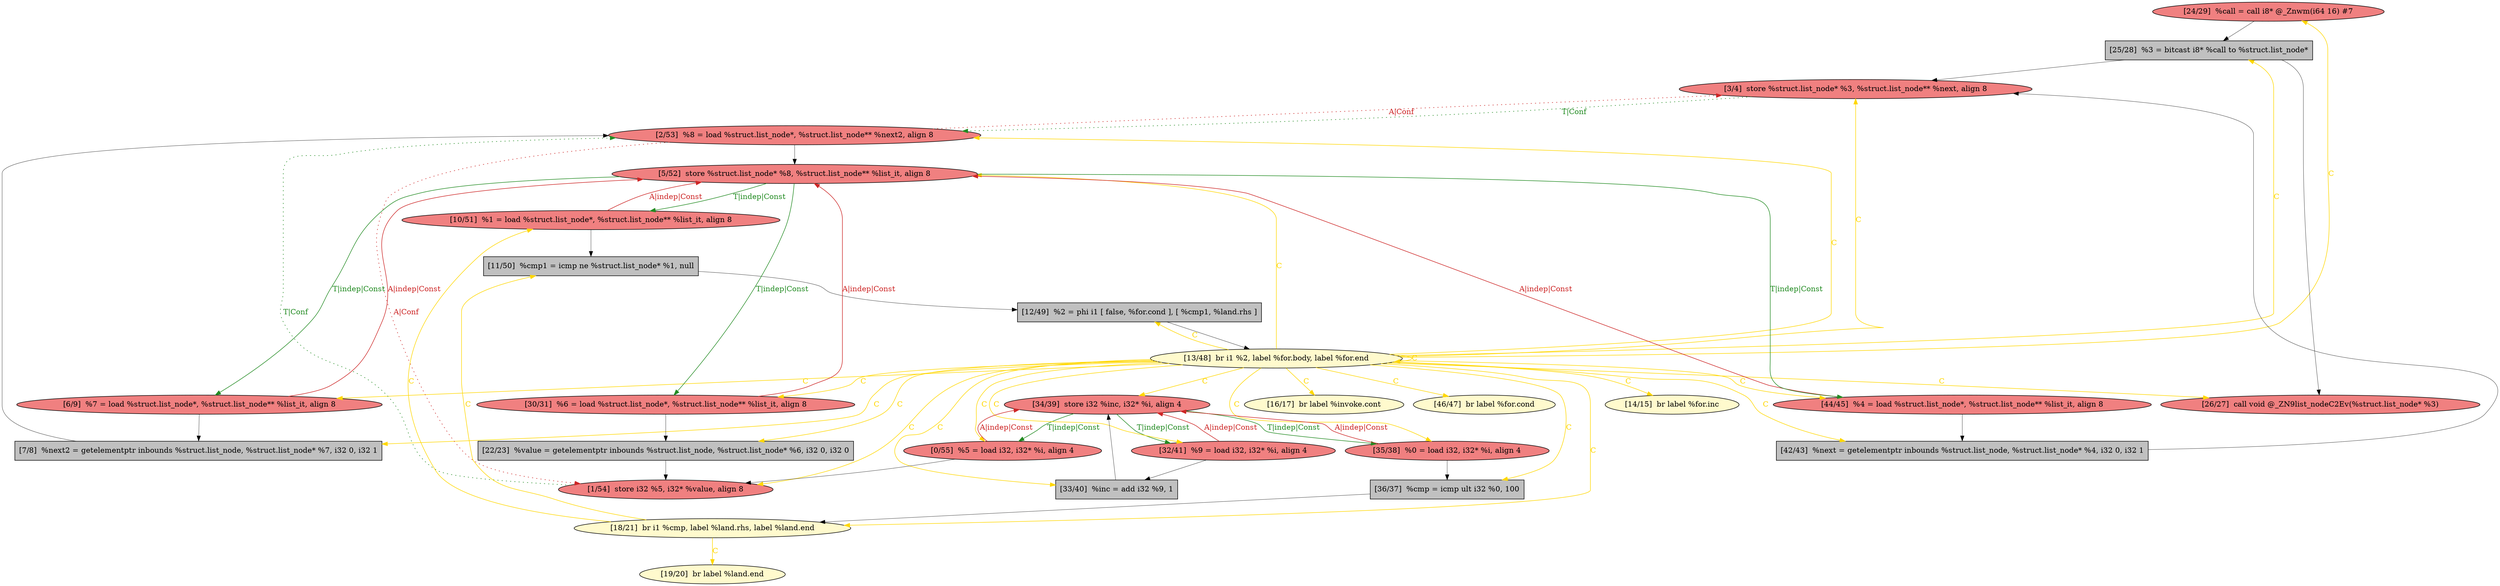 
digraph G {


node402 [fillcolor=lightcoral,label="[24/29]  %call = call i8* @_Znwm(i64 16) #7",shape=ellipse,style=filled ]
node401 [fillcolor=lightcoral,label="[34/39]  store i32 %inc, i32* %i, align 4",shape=ellipse,style=filled ]
node400 [fillcolor=lemonchiffon,label="[13/48]  br i1 %2, label %for.body, label %for.end",shape=ellipse,style=filled ]
node399 [fillcolor=grey,label="[25/28]  %3 = bitcast i8* %call to %struct.list_node*",shape=rectangle,style=filled ]
node397 [fillcolor=grey,label="[36/37]  %cmp = icmp ult i32 %0, 100",shape=rectangle,style=filled ]
node395 [fillcolor=lemonchiffon,label="[19/20]  br label %land.end",shape=ellipse,style=filled ]
node394 [fillcolor=grey,label="[11/50]  %cmp1 = icmp ne %struct.list_node* %1, null",shape=rectangle,style=filled ]
node396 [fillcolor=lightcoral,label="[35/38]  %0 = load i32, i32* %i, align 4",shape=ellipse,style=filled ]
node393 [fillcolor=lightcoral,label="[30/31]  %6 = load %struct.list_node*, %struct.list_node** %list_it, align 8",shape=ellipse,style=filled ]
node381 [fillcolor=lemonchiffon,label="[16/17]  br label %invoke.cont",shape=ellipse,style=filled ]
node392 [fillcolor=lemonchiffon,label="[46/47]  br label %for.cond",shape=ellipse,style=filled ]
node379 [fillcolor=grey,label="[42/43]  %next = getelementptr inbounds %struct.list_node, %struct.list_node* %4, i32 0, i32 1",shape=rectangle,style=filled ]
node386 [fillcolor=lightcoral,label="[6/9]  %7 = load %struct.list_node*, %struct.list_node** %list_it, align 8",shape=ellipse,style=filled ]
node398 [fillcolor=grey,label="[12/49]  %2 = phi i1 [ false, %for.cond ], [ %cmp1, %land.rhs ]",shape=rectangle,style=filled ]
node380 [fillcolor=lightcoral,label="[10/51]  %1 = load %struct.list_node*, %struct.list_node** %list_it, align 8",shape=ellipse,style=filled ]
node383 [fillcolor=lemonchiffon,label="[14/15]  br label %for.inc",shape=ellipse,style=filled ]
node378 [fillcolor=lightcoral,label="[32/41]  %9 = load i32, i32* %i, align 4",shape=ellipse,style=filled ]
node377 [fillcolor=lightcoral,label="[3/4]  store %struct.list_node* %3, %struct.list_node** %next, align 8",shape=ellipse,style=filled ]
node385 [fillcolor=lightcoral,label="[44/45]  %4 = load %struct.list_node*, %struct.list_node** %list_it, align 8",shape=ellipse,style=filled ]
node389 [fillcolor=grey,label="[7/8]  %next2 = getelementptr inbounds %struct.list_node, %struct.list_node* %7, i32 0, i32 1",shape=rectangle,style=filled ]
node387 [fillcolor=lightcoral,label="[1/54]  store i32 %5, i32* %value, align 8",shape=ellipse,style=filled ]
node403 [fillcolor=grey,label="[22/23]  %value = getelementptr inbounds %struct.list_node, %struct.list_node* %6, i32 0, i32 0",shape=rectangle,style=filled ]
node391 [fillcolor=lightcoral,label="[2/53]  %8 = load %struct.list_node*, %struct.list_node** %next2, align 8",shape=ellipse,style=filled ]
node384 [fillcolor=lightcoral,label="[26/27]  call void @_ZN9list_nodeC2Ev(%struct.list_node* %3)",shape=ellipse,style=filled ]
node388 [fillcolor=grey,label="[33/40]  %inc = add i32 %9, 1",shape=rectangle,style=filled ]
node376 [fillcolor=lightcoral,label="[0/55]  %5 = load i32, i32* %i, align 4",shape=ellipse,style=filled ]
node382 [fillcolor=lemonchiffon,label="[18/21]  br i1 %cmp, label %land.rhs, label %land.end",shape=ellipse,style=filled ]
node390 [fillcolor=lightcoral,label="[5/52]  store %struct.list_node* %8, %struct.list_node** %list_it, align 8",shape=ellipse,style=filled ]

node387->node391 [style=dotted,color=forestgreen,label="T|Conf",penwidth=1.0,fontcolor=forestgreen ]
node391->node387 [style=dotted,color=firebrick3,label="A|Conf",penwidth=1.0,fontcolor=firebrick3 ]
node398->node400 [style=solid,color=black,label="",penwidth=0.5,fontcolor=black ]
node379->node377 [style=solid,color=black,label="",penwidth=0.5,fontcolor=black ]
node400->node398 [style=solid,color=gold,label="C",penwidth=1.0,fontcolor=gold ]
node391->node377 [style=dotted,color=firebrick3,label="A|Conf",penwidth=1.0,fontcolor=firebrick3 ]
node386->node390 [style=solid,color=firebrick3,label="A|indep|Const",penwidth=1.0,fontcolor=firebrick3 ]
node390->node386 [style=solid,color=forestgreen,label="T|indep|Const",penwidth=1.0,fontcolor=forestgreen ]
node396->node397 [style=solid,color=black,label="",penwidth=0.5,fontcolor=black ]
node390->node385 [style=solid,color=forestgreen,label="T|indep|Const",penwidth=1.0,fontcolor=forestgreen ]
node402->node399 [style=solid,color=black,label="",penwidth=0.5,fontcolor=black ]
node380->node394 [style=solid,color=black,label="",penwidth=0.5,fontcolor=black ]
node385->node379 [style=solid,color=black,label="",penwidth=0.5,fontcolor=black ]
node393->node390 [style=solid,color=firebrick3,label="A|indep|Const",penwidth=1.0,fontcolor=firebrick3 ]
node376->node387 [style=solid,color=black,label="",penwidth=0.5,fontcolor=black ]
node400->node385 [style=solid,color=gold,label="C",penwidth=1.0,fontcolor=gold ]
node401->node376 [style=solid,color=forestgreen,label="T|indep|Const",penwidth=1.0,fontcolor=forestgreen ]
node385->node390 [style=solid,color=firebrick3,label="A|indep|Const",penwidth=1.0,fontcolor=firebrick3 ]
node400->node383 [style=solid,color=gold,label="C",penwidth=1.0,fontcolor=gold ]
node400->node381 [style=solid,color=gold,label="C",penwidth=1.0,fontcolor=gold ]
node400->node390 [style=solid,color=gold,label="C",penwidth=1.0,fontcolor=gold ]
node389->node391 [style=solid,color=black,label="",penwidth=0.5,fontcolor=black ]
node400->node402 [style=solid,color=gold,label="C",penwidth=1.0,fontcolor=gold ]
node400->node392 [style=solid,color=gold,label="C",penwidth=1.0,fontcolor=gold ]
node382->node380 [style=solid,color=gold,label="C",penwidth=1.0,fontcolor=gold ]
node400->node382 [style=solid,color=gold,label="C",penwidth=1.0,fontcolor=gold ]
node376->node401 [style=solid,color=firebrick3,label="A|indep|Const",penwidth=1.0,fontcolor=firebrick3 ]
node400->node401 [style=solid,color=gold,label="C",penwidth=1.0,fontcolor=gold ]
node382->node394 [style=solid,color=gold,label="C",penwidth=1.0,fontcolor=gold ]
node382->node395 [style=solid,color=gold,label="C",penwidth=1.0,fontcolor=gold ]
node380->node390 [style=solid,color=firebrick3,label="A|indep|Const",penwidth=1.0,fontcolor=firebrick3 ]
node390->node380 [style=solid,color=forestgreen,label="T|indep|Const",penwidth=1.0,fontcolor=forestgreen ]
node400->node379 [style=solid,color=gold,label="C",penwidth=1.0,fontcolor=gold ]
node400->node396 [style=solid,color=gold,label="C",penwidth=1.0,fontcolor=gold ]
node400->node377 [style=solid,color=gold,label="C",penwidth=1.0,fontcolor=gold ]
node400->node397 [style=solid,color=gold,label="C",penwidth=1.0,fontcolor=gold ]
node400->node389 [style=solid,color=gold,label="C",penwidth=1.0,fontcolor=gold ]
node403->node387 [style=solid,color=black,label="",penwidth=0.5,fontcolor=black ]
node400->node399 [style=solid,color=gold,label="C",penwidth=1.0,fontcolor=gold ]
node400->node403 [style=solid,color=gold,label="C",penwidth=1.0,fontcolor=gold ]
node378->node401 [style=solid,color=firebrick3,label="A|indep|Const",penwidth=1.0,fontcolor=firebrick3 ]
node393->node403 [style=solid,color=black,label="",penwidth=0.5,fontcolor=black ]
node400->node376 [style=solid,color=gold,label="C",penwidth=1.0,fontcolor=gold ]
node390->node393 [style=solid,color=forestgreen,label="T|indep|Const",penwidth=1.0,fontcolor=forestgreen ]
node400->node400 [style=solid,color=gold,label="C",penwidth=1.0,fontcolor=gold ]
node400->node391 [style=solid,color=gold,label="C",penwidth=1.0,fontcolor=gold ]
node391->node390 [style=solid,color=black,label="",penwidth=0.5,fontcolor=black ]
node400->node388 [style=solid,color=gold,label="C",penwidth=1.0,fontcolor=gold ]
node400->node386 [style=solid,color=gold,label="C",penwidth=1.0,fontcolor=gold ]
node399->node377 [style=solid,color=black,label="",penwidth=0.5,fontcolor=black ]
node396->node401 [style=solid,color=firebrick3,label="A|indep|Const",penwidth=1.0,fontcolor=firebrick3 ]
node388->node401 [style=solid,color=black,label="",penwidth=0.5,fontcolor=black ]
node401->node378 [style=solid,color=forestgreen,label="T|indep|Const",penwidth=1.0,fontcolor=forestgreen ]
node400->node387 [style=solid,color=gold,label="C",penwidth=1.0,fontcolor=gold ]
node400->node384 [style=solid,color=gold,label="C",penwidth=1.0,fontcolor=gold ]
node377->node391 [style=dotted,color=forestgreen,label="T|Conf",penwidth=1.0,fontcolor=forestgreen ]
node400->node393 [style=solid,color=gold,label="C",penwidth=1.0,fontcolor=gold ]
node397->node382 [style=solid,color=black,label="",penwidth=0.5,fontcolor=black ]
node399->node384 [style=solid,color=black,label="",penwidth=0.5,fontcolor=black ]
node400->node378 [style=solid,color=gold,label="C",penwidth=1.0,fontcolor=gold ]
node386->node389 [style=solid,color=black,label="",penwidth=0.5,fontcolor=black ]
node401->node396 [style=solid,color=forestgreen,label="T|indep|Const",penwidth=1.0,fontcolor=forestgreen ]
node378->node388 [style=solid,color=black,label="",penwidth=0.5,fontcolor=black ]
node394->node398 [style=solid,color=black,label="",penwidth=0.5,fontcolor=black ]


}

